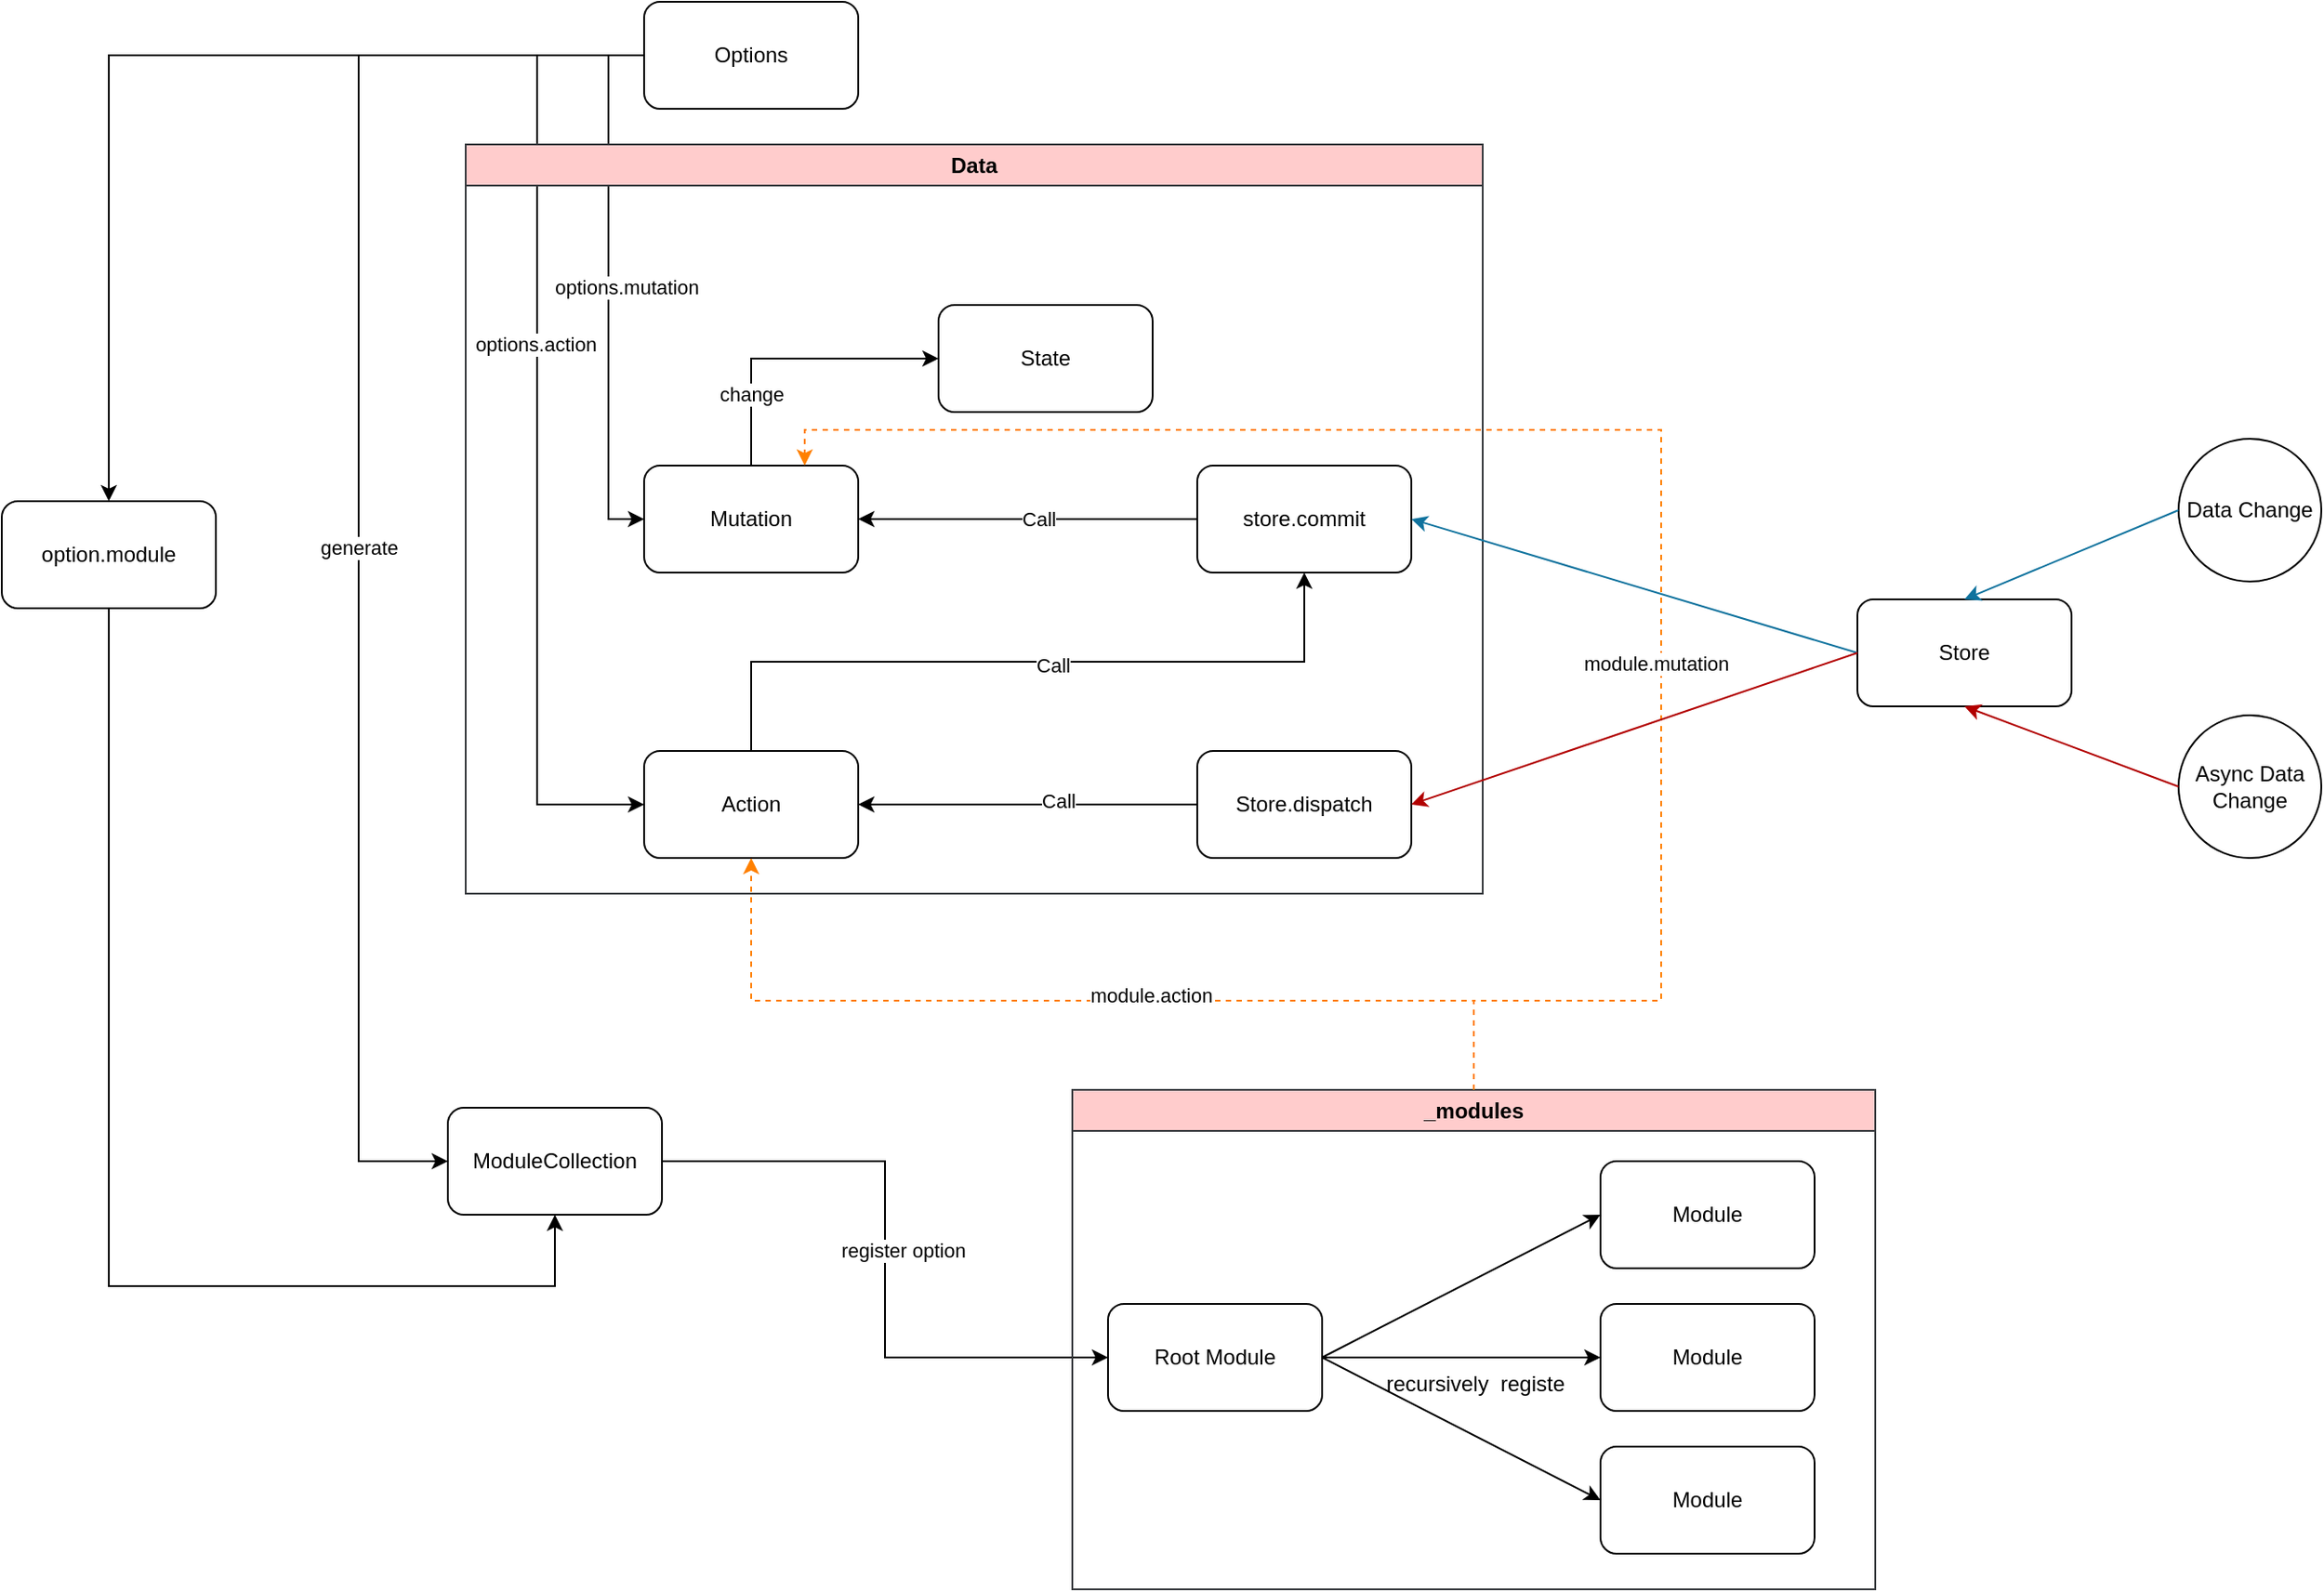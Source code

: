 <mxfile version="20.8.20" type="github">
  <diagram name="第 1 页" id="UgOHJ0Ae31ULDd3tCeDl">
    <mxGraphModel dx="1958" dy="1649" grid="1" gridSize="10" guides="1" tooltips="1" connect="1" arrows="1" fold="1" page="1" pageScale="1" pageWidth="827" pageHeight="1169" math="0" shadow="0">
      <root>
        <mxCell id="0" />
        <mxCell id="1" parent="0" />
        <mxCell id="_vbUXlonFtGnPLeFI3VS-1" value="Store" style="rounded=1;whiteSpace=wrap;html=1;" vertex="1" parent="1">
          <mxGeometry x="920" y="475" width="120" height="60" as="geometry" />
        </mxCell>
        <mxCell id="_vbUXlonFtGnPLeFI3VS-3" value="Mutation" style="rounded=1;whiteSpace=wrap;html=1;" vertex="1" parent="1">
          <mxGeometry x="240" y="400" width="120" height="60" as="geometry" />
        </mxCell>
        <mxCell id="_vbUXlonFtGnPLeFI3VS-4" value="Action" style="rounded=1;whiteSpace=wrap;html=1;" vertex="1" parent="1">
          <mxGeometry x="240" y="560" width="120" height="60" as="geometry" />
        </mxCell>
        <mxCell id="_vbUXlonFtGnPLeFI3VS-5" value="Root Module" style="rounded=1;whiteSpace=wrap;html=1;" vertex="1" parent="1">
          <mxGeometry x="500" y="870" width="120" height="60" as="geometry" />
        </mxCell>
        <mxCell id="_vbUXlonFtGnPLeFI3VS-44" style="edgeStyle=orthogonalEdgeStyle;rounded=0;orthogonalLoop=1;jettySize=auto;html=1;entryX=0;entryY=0.5;entryDx=0;entryDy=0;" edge="1" parent="1" source="_vbUXlonFtGnPLeFI3VS-6" target="_vbUXlonFtGnPLeFI3VS-5">
          <mxGeometry relative="1" as="geometry" />
        </mxCell>
        <mxCell id="_vbUXlonFtGnPLeFI3VS-45" value="register option" style="edgeLabel;html=1;align=center;verticalAlign=middle;resizable=0;points=[];" vertex="1" connectable="0" parent="_vbUXlonFtGnPLeFI3VS-44">
          <mxGeometry x="-0.256" y="-1" relative="1" as="geometry">
            <mxPoint x="11" y="41" as="offset" />
          </mxGeometry>
        </mxCell>
        <mxCell id="_vbUXlonFtGnPLeFI3VS-6" value="ModuleCollection" style="rounded=1;whiteSpace=wrap;html=1;" vertex="1" parent="1">
          <mxGeometry x="130" y="760" width="120" height="60" as="geometry" />
        </mxCell>
        <mxCell id="_vbUXlonFtGnPLeFI3VS-8" value="" style="endArrow=classic;html=1;rounded=0;exitX=0.5;exitY=0;exitDx=0;exitDy=0;entryX=0;entryY=0.5;entryDx=0;entryDy=0;" edge="1" parent="1" source="_vbUXlonFtGnPLeFI3VS-3" target="_vbUXlonFtGnPLeFI3VS-2">
          <mxGeometry width="50" height="50" relative="1" as="geometry">
            <mxPoint x="380" y="610" as="sourcePoint" />
            <mxPoint x="430" y="560" as="targetPoint" />
            <Array as="points">
              <mxPoint x="300" y="340" />
            </Array>
          </mxGeometry>
        </mxCell>
        <mxCell id="_vbUXlonFtGnPLeFI3VS-12" value="change" style="edgeLabel;html=1;align=center;verticalAlign=middle;resizable=0;points=[];" vertex="1" connectable="0" parent="_vbUXlonFtGnPLeFI3VS-8">
          <mxGeometry x="-0.03" y="-3" relative="1" as="geometry">
            <mxPoint x="-20" y="17" as="offset" />
          </mxGeometry>
        </mxCell>
        <mxCell id="_vbUXlonFtGnPLeFI3VS-10" value="" style="endArrow=classic;html=1;rounded=0;exitX=0;exitY=0.5;exitDx=0;exitDy=0;entryX=1;entryY=0.5;entryDx=0;entryDy=0;" edge="1" parent="1" source="_vbUXlonFtGnPLeFI3VS-9" target="_vbUXlonFtGnPLeFI3VS-3">
          <mxGeometry width="50" height="50" relative="1" as="geometry">
            <mxPoint x="310" y="410" as="sourcePoint" />
            <mxPoint x="430" y="330" as="targetPoint" />
          </mxGeometry>
        </mxCell>
        <mxCell id="_vbUXlonFtGnPLeFI3VS-11" value="Call" style="edgeLabel;html=1;align=center;verticalAlign=middle;resizable=0;points=[];" vertex="1" connectable="0" parent="_vbUXlonFtGnPLeFI3VS-10">
          <mxGeometry x="-0.178" y="2" relative="1" as="geometry">
            <mxPoint x="-11" y="-2" as="offset" />
          </mxGeometry>
        </mxCell>
        <mxCell id="_vbUXlonFtGnPLeFI3VS-14" style="edgeStyle=orthogonalEdgeStyle;rounded=0;orthogonalLoop=1;jettySize=auto;html=1;exitX=0;exitY=0.5;exitDx=0;exitDy=0;entryX=0;entryY=0.5;entryDx=0;entryDy=0;" edge="1" parent="1" source="_vbUXlonFtGnPLeFI3VS-13" target="_vbUXlonFtGnPLeFI3VS-3">
          <mxGeometry relative="1" as="geometry" />
        </mxCell>
        <mxCell id="_vbUXlonFtGnPLeFI3VS-15" value="options.mutation" style="edgeLabel;html=1;align=center;verticalAlign=middle;resizable=0;points=[];" vertex="1" connectable="0" parent="_vbUXlonFtGnPLeFI3VS-14">
          <mxGeometry x="-0.143" relative="1" as="geometry">
            <mxPoint x="10" y="21" as="offset" />
          </mxGeometry>
        </mxCell>
        <mxCell id="_vbUXlonFtGnPLeFI3VS-13" value="Options" style="rounded=1;whiteSpace=wrap;html=1;" vertex="1" parent="1">
          <mxGeometry x="240" y="140" width="120" height="60" as="geometry" />
        </mxCell>
        <mxCell id="_vbUXlonFtGnPLeFI3VS-16" value="Data Change" style="ellipse;whiteSpace=wrap;html=1;aspect=fixed;" vertex="1" parent="1">
          <mxGeometry x="1100" y="385" width="80" height="80" as="geometry" />
        </mxCell>
        <mxCell id="_vbUXlonFtGnPLeFI3VS-28" style="edgeStyle=orthogonalEdgeStyle;rounded=0;orthogonalLoop=1;jettySize=auto;html=1;" edge="1" parent="1" source="_vbUXlonFtGnPLeFI3VS-21" target="_vbUXlonFtGnPLeFI3VS-4">
          <mxGeometry relative="1" as="geometry" />
        </mxCell>
        <mxCell id="_vbUXlonFtGnPLeFI3VS-29" value="Call" style="edgeLabel;html=1;align=center;verticalAlign=middle;resizable=0;points=[];" vertex="1" connectable="0" parent="_vbUXlonFtGnPLeFI3VS-28">
          <mxGeometry x="-0.178" y="-2" relative="1" as="geometry">
            <mxPoint as="offset" />
          </mxGeometry>
        </mxCell>
        <mxCell id="_vbUXlonFtGnPLeFI3VS-23" value="" style="endArrow=classic;html=1;rounded=0;exitX=0;exitY=0.5;exitDx=0;exitDy=0;entryX=0;entryY=0.5;entryDx=0;entryDy=0;" edge="1" parent="1" source="_vbUXlonFtGnPLeFI3VS-13" target="_vbUXlonFtGnPLeFI3VS-4">
          <mxGeometry width="50" height="50" relative="1" as="geometry">
            <mxPoint x="170" y="170" as="sourcePoint" />
            <mxPoint x="170" y="590" as="targetPoint" />
            <Array as="points">
              <mxPoint x="180" y="170" />
              <mxPoint x="180" y="590" />
            </Array>
          </mxGeometry>
        </mxCell>
        <mxCell id="_vbUXlonFtGnPLeFI3VS-24" value="options.action" style="edgeLabel;html=1;align=center;verticalAlign=middle;resizable=0;points=[];" vertex="1" connectable="0" parent="_vbUXlonFtGnPLeFI3VS-23">
          <mxGeometry x="-0.177" y="-1" relative="1" as="geometry">
            <mxPoint as="offset" />
          </mxGeometry>
        </mxCell>
        <mxCell id="_vbUXlonFtGnPLeFI3VS-25" value="Async Data Change" style="ellipse;whiteSpace=wrap;html=1;aspect=fixed;" vertex="1" parent="1">
          <mxGeometry x="1100" y="540" width="80" height="80" as="geometry" />
        </mxCell>
        <mxCell id="_vbUXlonFtGnPLeFI3VS-34" value="" style="endArrow=classic;html=1;rounded=0;exitX=0.5;exitY=0;exitDx=0;exitDy=0;entryX=0.5;entryY=1;entryDx=0;entryDy=0;" edge="1" parent="1" source="_vbUXlonFtGnPLeFI3VS-4" target="_vbUXlonFtGnPLeFI3VS-9">
          <mxGeometry width="50" height="50" relative="1" as="geometry">
            <mxPoint x="400" y="460" as="sourcePoint" />
            <mxPoint x="450" y="410" as="targetPoint" />
            <Array as="points">
              <mxPoint x="300" y="510" />
              <mxPoint x="610" y="510" />
            </Array>
          </mxGeometry>
        </mxCell>
        <mxCell id="_vbUXlonFtGnPLeFI3VS-35" value="Call" style="edgeLabel;html=1;align=center;verticalAlign=middle;resizable=0;points=[];" vertex="1" connectable="0" parent="_vbUXlonFtGnPLeFI3VS-34">
          <mxGeometry x="0.067" y="-2" relative="1" as="geometry">
            <mxPoint as="offset" />
          </mxGeometry>
        </mxCell>
        <mxCell id="_vbUXlonFtGnPLeFI3VS-39" value="" style="endArrow=classic;html=1;rounded=0;exitX=0;exitY=0.5;exitDx=0;exitDy=0;entryX=0.5;entryY=0;entryDx=0;entryDy=0;strokeColor=#10739e;fillColor=#b1ddf0;" edge="1" parent="1" source="_vbUXlonFtGnPLeFI3VS-16" target="_vbUXlonFtGnPLeFI3VS-1">
          <mxGeometry width="50" height="50" relative="1" as="geometry">
            <mxPoint x="900" y="475" as="sourcePoint" />
            <mxPoint x="950" y="425" as="targetPoint" />
          </mxGeometry>
        </mxCell>
        <mxCell id="_vbUXlonFtGnPLeFI3VS-40" value="" style="endArrow=classic;html=1;rounded=0;exitX=0;exitY=0.5;exitDx=0;exitDy=0;entryX=0.5;entryY=1;entryDx=0;entryDy=0;fillColor=#e51400;strokeColor=#B20000;" edge="1" parent="1" source="_vbUXlonFtGnPLeFI3VS-25" target="_vbUXlonFtGnPLeFI3VS-1">
          <mxGeometry width="50" height="50" relative="1" as="geometry">
            <mxPoint x="900" y="475" as="sourcePoint" />
            <mxPoint x="950" y="425" as="targetPoint" />
          </mxGeometry>
        </mxCell>
        <mxCell id="_vbUXlonFtGnPLeFI3VS-42" value="" style="endArrow=classic;html=1;rounded=0;exitX=0;exitY=0.5;exitDx=0;exitDy=0;entryX=0;entryY=0.5;entryDx=0;entryDy=0;" edge="1" parent="1" source="_vbUXlonFtGnPLeFI3VS-13" target="_vbUXlonFtGnPLeFI3VS-6">
          <mxGeometry width="50" height="50" relative="1" as="geometry">
            <mxPoint x="330" y="610" as="sourcePoint" />
            <mxPoint x="380" y="560" as="targetPoint" />
            <Array as="points">
              <mxPoint x="80" y="170" />
              <mxPoint x="80" y="790" />
            </Array>
          </mxGeometry>
        </mxCell>
        <mxCell id="_vbUXlonFtGnPLeFI3VS-43" value="generate" style="edgeLabel;html=1;align=center;verticalAlign=middle;resizable=0;points=[];" vertex="1" connectable="0" parent="_vbUXlonFtGnPLeFI3VS-42">
          <mxGeometry x="0.051" relative="1" as="geometry">
            <mxPoint as="offset" />
          </mxGeometry>
        </mxCell>
        <mxCell id="_vbUXlonFtGnPLeFI3VS-46" value="Module" style="rounded=1;whiteSpace=wrap;html=1;" vertex="1" parent="1">
          <mxGeometry x="776" y="790" width="120" height="60" as="geometry" />
        </mxCell>
        <mxCell id="_vbUXlonFtGnPLeFI3VS-47" value="Module" style="rounded=1;whiteSpace=wrap;html=1;" vertex="1" parent="1">
          <mxGeometry x="776" y="950" width="120" height="60" as="geometry" />
        </mxCell>
        <mxCell id="_vbUXlonFtGnPLeFI3VS-48" value="Module" style="rounded=1;whiteSpace=wrap;html=1;" vertex="1" parent="1">
          <mxGeometry x="776" y="870" width="120" height="60" as="geometry" />
        </mxCell>
        <mxCell id="_vbUXlonFtGnPLeFI3VS-51" value="option.module" style="rounded=1;whiteSpace=wrap;html=1;" vertex="1" parent="1">
          <mxGeometry x="-120" y="420" width="120" height="60" as="geometry" />
        </mxCell>
        <mxCell id="_vbUXlonFtGnPLeFI3VS-52" value="" style="endArrow=classic;html=1;rounded=0;exitX=0;exitY=0.5;exitDx=0;exitDy=0;entryX=0.5;entryY=0;entryDx=0;entryDy=0;" edge="1" parent="1" source="_vbUXlonFtGnPLeFI3VS-13" target="_vbUXlonFtGnPLeFI3VS-51">
          <mxGeometry width="50" height="50" relative="1" as="geometry">
            <mxPoint x="220" y="660" as="sourcePoint" />
            <mxPoint x="270" y="610" as="targetPoint" />
            <Array as="points">
              <mxPoint x="-60" y="170" />
            </Array>
          </mxGeometry>
        </mxCell>
        <mxCell id="_vbUXlonFtGnPLeFI3VS-53" value="" style="endArrow=classic;html=1;rounded=0;exitX=0.5;exitY=1;exitDx=0;exitDy=0;entryX=0.5;entryY=1;entryDx=0;entryDy=0;" edge="1" parent="1" source="_vbUXlonFtGnPLeFI3VS-51" target="_vbUXlonFtGnPLeFI3VS-6">
          <mxGeometry width="50" height="50" relative="1" as="geometry">
            <mxPoint x="220" y="660" as="sourcePoint" />
            <mxPoint x="270" y="610" as="targetPoint" />
            <Array as="points">
              <mxPoint x="-60" y="860" />
              <mxPoint x="190" y="860" />
            </Array>
          </mxGeometry>
        </mxCell>
        <mxCell id="_vbUXlonFtGnPLeFI3VS-54" value="" style="endArrow=classic;html=1;rounded=0;exitX=1;exitY=0.5;exitDx=0;exitDy=0;entryX=0;entryY=0.5;entryDx=0;entryDy=0;" edge="1" parent="1" source="_vbUXlonFtGnPLeFI3VS-5" target="_vbUXlonFtGnPLeFI3VS-46">
          <mxGeometry width="50" height="50" relative="1" as="geometry">
            <mxPoint x="596" y="860" as="sourcePoint" />
            <mxPoint x="646" y="810" as="targetPoint" />
          </mxGeometry>
        </mxCell>
        <mxCell id="_vbUXlonFtGnPLeFI3VS-55" value="" style="endArrow=classic;html=1;rounded=0;exitX=1;exitY=0.5;exitDx=0;exitDy=0;entryX=0;entryY=0.5;entryDx=0;entryDy=0;" edge="1" parent="1" source="_vbUXlonFtGnPLeFI3VS-5" target="_vbUXlonFtGnPLeFI3VS-48">
          <mxGeometry width="50" height="50" relative="1" as="geometry">
            <mxPoint x="596" y="860" as="sourcePoint" />
            <mxPoint x="646" y="810" as="targetPoint" />
          </mxGeometry>
        </mxCell>
        <mxCell id="_vbUXlonFtGnPLeFI3VS-56" value="" style="endArrow=classic;html=1;rounded=0;exitX=1;exitY=0.5;exitDx=0;exitDy=0;entryX=0;entryY=0.5;entryDx=0;entryDy=0;" edge="1" parent="1" source="_vbUXlonFtGnPLeFI3VS-5" target="_vbUXlonFtGnPLeFI3VS-47">
          <mxGeometry width="50" height="50" relative="1" as="geometry">
            <mxPoint x="596" y="860" as="sourcePoint" />
            <mxPoint x="646" y="810" as="targetPoint" />
          </mxGeometry>
        </mxCell>
        <mxCell id="_vbUXlonFtGnPLeFI3VS-57" value="recursively&amp;nbsp; registe" style="text;html=1;strokeColor=none;fillColor=none;align=center;verticalAlign=middle;whiteSpace=wrap;rounded=0;" vertex="1" parent="1">
          <mxGeometry x="646" y="900" width="120" height="30" as="geometry" />
        </mxCell>
        <mxCell id="_vbUXlonFtGnPLeFI3VS-37" value="Data" style="swimlane;whiteSpace=wrap;html=1;labelBackgroundColor=none;strokeColor=#36393d;fillColor=#ffcccc;" vertex="1" parent="1">
          <mxGeometry x="140" y="220" width="570" height="420" as="geometry">
            <mxRectangle x="140" y="220" width="70" height="30" as="alternateBounds" />
          </mxGeometry>
        </mxCell>
        <mxCell id="_vbUXlonFtGnPLeFI3VS-9" value="store.commit" style="rounded=1;whiteSpace=wrap;html=1;" vertex="1" parent="_vbUXlonFtGnPLeFI3VS-37">
          <mxGeometry x="410" y="180" width="120" height="60" as="geometry" />
        </mxCell>
        <mxCell id="_vbUXlonFtGnPLeFI3VS-21" value="Store.dispatch" style="rounded=1;whiteSpace=wrap;html=1;" vertex="1" parent="_vbUXlonFtGnPLeFI3VS-37">
          <mxGeometry x="410" y="340" width="120" height="60" as="geometry" />
        </mxCell>
        <mxCell id="_vbUXlonFtGnPLeFI3VS-2" value="State" style="rounded=1;whiteSpace=wrap;html=1;" vertex="1" parent="_vbUXlonFtGnPLeFI3VS-37">
          <mxGeometry x="265" y="90" width="120" height="60" as="geometry" />
        </mxCell>
        <mxCell id="_vbUXlonFtGnPLeFI3VS-58" value="_modules" style="swimlane;whiteSpace=wrap;html=1;labelBackgroundColor=none;strokeColor=#36393d;fillColor=#ffcccc;" vertex="1" parent="1">
          <mxGeometry x="480" y="750" width="450" height="280" as="geometry" />
        </mxCell>
        <mxCell id="_vbUXlonFtGnPLeFI3VS-60" value="" style="endArrow=classic;html=1;rounded=0;exitX=0.5;exitY=0;exitDx=0;exitDy=0;strokeColor=#FF8000;dashed=1;entryX=0.5;entryY=1;entryDx=0;entryDy=0;" edge="1" parent="1" source="_vbUXlonFtGnPLeFI3VS-58" target="_vbUXlonFtGnPLeFI3VS-4">
          <mxGeometry width="50" height="50" relative="1" as="geometry">
            <mxPoint x="490" y="740" as="sourcePoint" />
            <mxPoint x="430" y="710" as="targetPoint" />
            <Array as="points">
              <mxPoint x="705" y="700" />
              <mxPoint x="300" y="700" />
            </Array>
          </mxGeometry>
        </mxCell>
        <mxCell id="_vbUXlonFtGnPLeFI3VS-62" value="module.action" style="edgeLabel;html=1;align=center;verticalAlign=middle;resizable=0;points=[];" vertex="1" connectable="0" parent="_vbUXlonFtGnPLeFI3VS-60">
          <mxGeometry x="-0.136" y="-3" relative="1" as="geometry">
            <mxPoint as="offset" />
          </mxGeometry>
        </mxCell>
        <mxCell id="_vbUXlonFtGnPLeFI3VS-61" value="" style="endArrow=classic;html=1;rounded=0;dashed=1;strokeColor=#FF8000;exitX=0.5;exitY=0;exitDx=0;exitDy=0;entryX=0.75;entryY=0;entryDx=0;entryDy=0;" edge="1" parent="1" source="_vbUXlonFtGnPLeFI3VS-58" target="_vbUXlonFtGnPLeFI3VS-3">
          <mxGeometry width="50" height="50" relative="1" as="geometry">
            <mxPoint x="490" y="740" as="sourcePoint" />
            <mxPoint x="240" y="430" as="targetPoint" />
            <Array as="points">
              <mxPoint x="705" y="700" />
              <mxPoint x="810" y="700" />
              <mxPoint x="810" y="380" />
              <mxPoint x="330" y="380" />
            </Array>
          </mxGeometry>
        </mxCell>
        <mxCell id="_vbUXlonFtGnPLeFI3VS-63" value="module.mutation" style="edgeLabel;html=1;align=center;verticalAlign=middle;resizable=0;points=[];" vertex="1" connectable="0" parent="_vbUXlonFtGnPLeFI3VS-61">
          <mxGeometry x="-0.295" y="3" relative="1" as="geometry">
            <mxPoint y="-1" as="offset" />
          </mxGeometry>
        </mxCell>
        <mxCell id="_vbUXlonFtGnPLeFI3VS-64" value="" style="endArrow=classic;html=1;rounded=0;strokeColor=#10739e;exitX=0;exitY=0.5;exitDx=0;exitDy=0;entryX=1;entryY=0.5;entryDx=0;entryDy=0;fillColor=#b1ddf0;" edge="1" parent="1" source="_vbUXlonFtGnPLeFI3VS-1" target="_vbUXlonFtGnPLeFI3VS-9">
          <mxGeometry width="50" height="50" relative="1" as="geometry">
            <mxPoint x="610" y="800" as="sourcePoint" />
            <mxPoint x="660" y="750" as="targetPoint" />
          </mxGeometry>
        </mxCell>
        <mxCell id="_vbUXlonFtGnPLeFI3VS-65" value="" style="endArrow=classic;html=1;rounded=0;strokeColor=#B20000;exitX=0;exitY=0.5;exitDx=0;exitDy=0;entryX=1;entryY=0.5;entryDx=0;entryDy=0;fillColor=#e51400;" edge="1" parent="1" source="_vbUXlonFtGnPLeFI3VS-1" target="_vbUXlonFtGnPLeFI3VS-21">
          <mxGeometry width="50" height="50" relative="1" as="geometry">
            <mxPoint x="610" y="800" as="sourcePoint" />
            <mxPoint x="660" y="750" as="targetPoint" />
          </mxGeometry>
        </mxCell>
      </root>
    </mxGraphModel>
  </diagram>
</mxfile>
